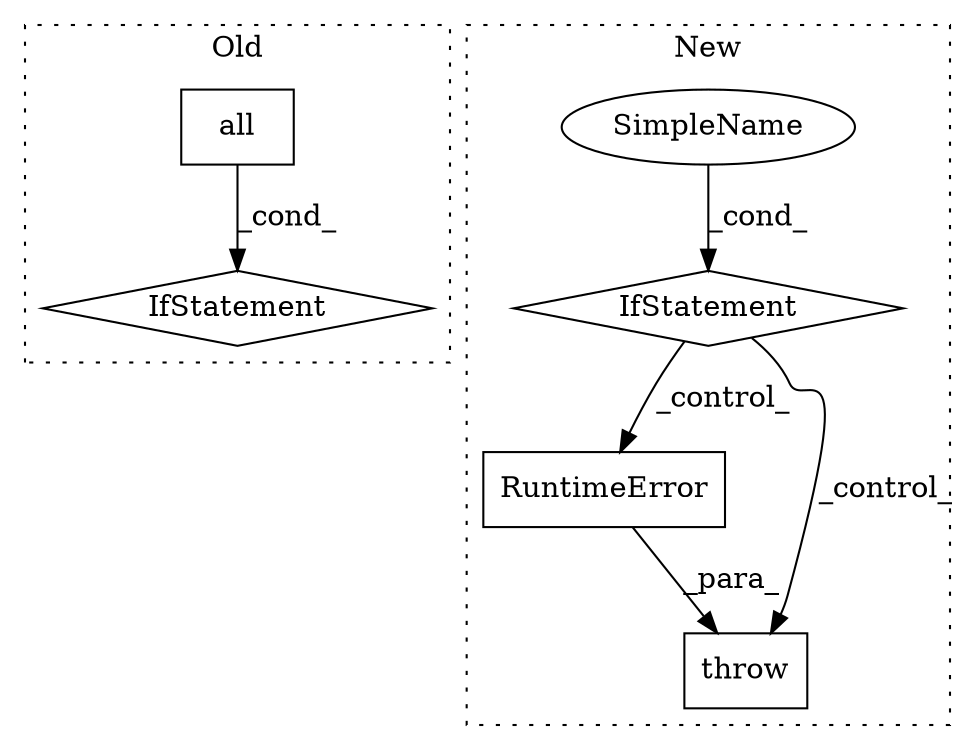 digraph G {
subgraph cluster0 {
1 [label="all" a="32" s="1047,1195" l="15,-5" shape="box"];
3 [label="IfStatement" a="25" s="1196,1220" l="4,2" shape="diamond"];
label = "Old";
style="dotted";
}
subgraph cluster1 {
2 [label="RuntimeError" a="32" s="1818,1915" l="13,1" shape="box"];
4 [label="IfStatement" a="25" s="1334,1363" l="8,2" shape="diamond"];
5 [label="SimpleName" a="42" s="" l="" shape="ellipse"];
6 [label="throw" a="53" s="1812" l="6" shape="box"];
label = "New";
style="dotted";
}
1 -> 3 [label="_cond_"];
2 -> 6 [label="_para_"];
4 -> 6 [label="_control_"];
4 -> 2 [label="_control_"];
5 -> 4 [label="_cond_"];
}